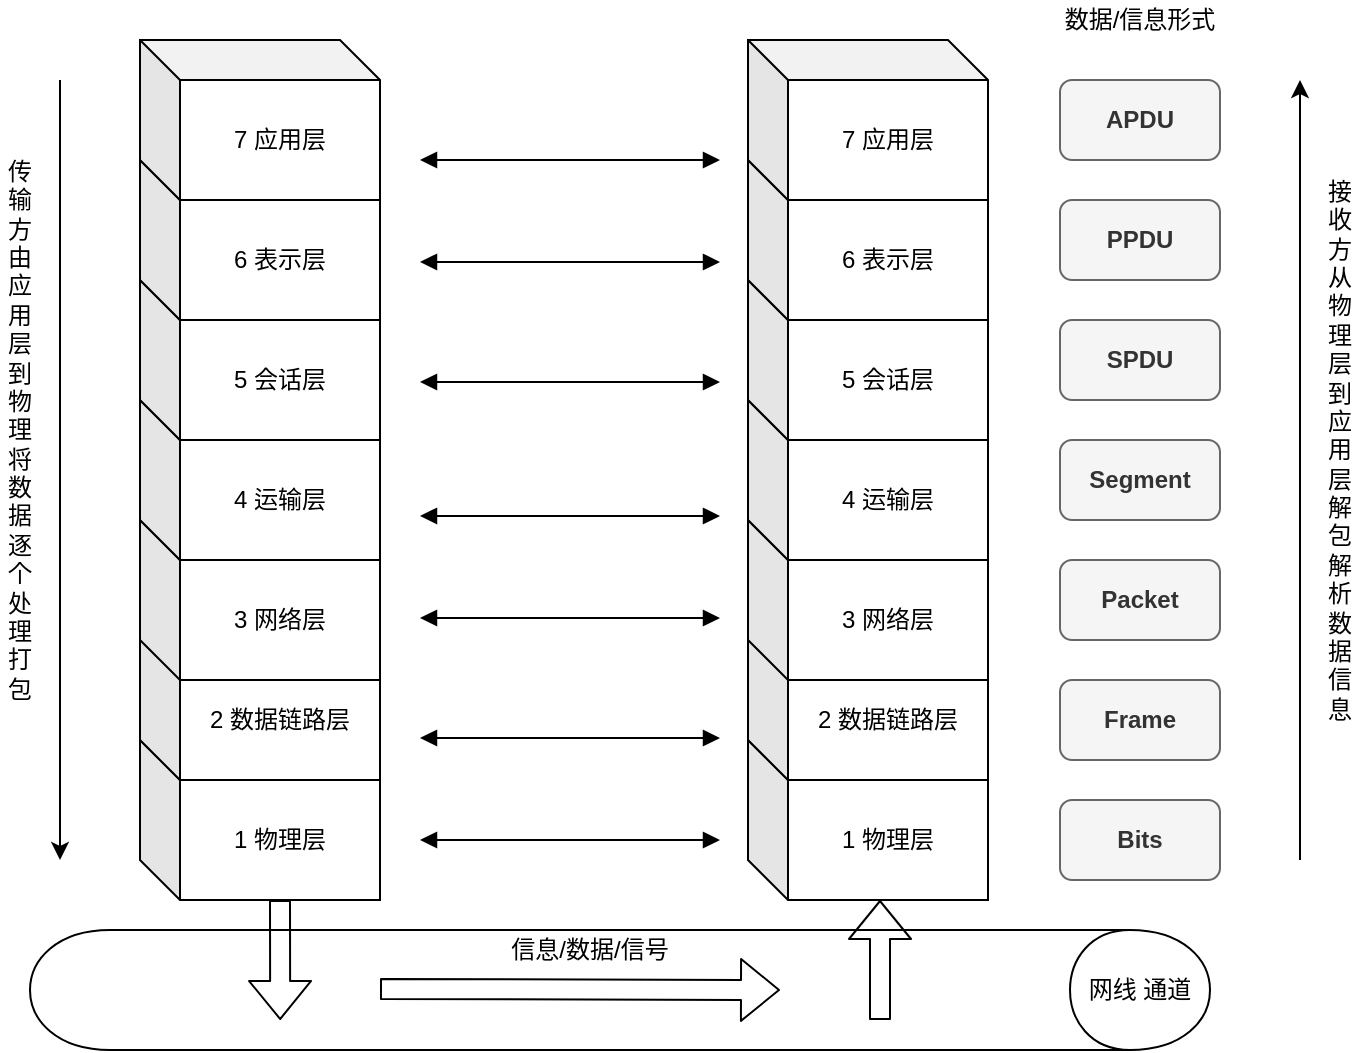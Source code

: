 <mxfile version="13.4.6" type="device"><diagram id="GYB5SN4cqnuw6trvn9m5" name="第 1 页"><mxGraphModel dx="1038" dy="580" grid="1" gridSize="10" guides="1" tooltips="1" connect="1" arrows="1" fold="1" page="1" pageScale="1" pageWidth="827" pageHeight="1169" math="0" shadow="0"><root><mxCell id="0"/><mxCell id="1" parent="0"/><mxCell id="Z5U3DM7yBqzXPsorsaoG-1" value="1 物理层" style="shape=cube;whiteSpace=wrap;html=1;boundedLbl=1;backgroundOutline=1;darkOpacity=0.05;darkOpacity2=0.1;" vertex="1" parent="1"><mxGeometry x="110" y="400" width="120" height="80" as="geometry"/></mxCell><mxCell id="Z5U3DM7yBqzXPsorsaoG-2" value="2 数据链路层" style="shape=cube;whiteSpace=wrap;html=1;boundedLbl=1;backgroundOutline=1;darkOpacity=0.05;darkOpacity2=0.1;" vertex="1" parent="1"><mxGeometry x="110" y="340" width="120" height="80" as="geometry"/></mxCell><mxCell id="Z5U3DM7yBqzXPsorsaoG-3" value="3 网络层" style="shape=cube;whiteSpace=wrap;html=1;boundedLbl=1;backgroundOutline=1;darkOpacity=0.05;darkOpacity2=0.1;" vertex="1" parent="1"><mxGeometry x="110" y="290" width="120" height="80" as="geometry"/></mxCell><mxCell id="Z5U3DM7yBqzXPsorsaoG-4" value="4 运输层" style="shape=cube;whiteSpace=wrap;html=1;boundedLbl=1;backgroundOutline=1;darkOpacity=0.05;darkOpacity2=0.1;" vertex="1" parent="1"><mxGeometry x="110" y="230" width="120" height="80" as="geometry"/></mxCell><mxCell id="Z5U3DM7yBqzXPsorsaoG-7" value="5 会话层" style="shape=cube;whiteSpace=wrap;html=1;boundedLbl=1;backgroundOutline=1;darkOpacity=0.05;darkOpacity2=0.1;" vertex="1" parent="1"><mxGeometry x="110" y="170" width="120" height="80" as="geometry"/></mxCell><mxCell id="Z5U3DM7yBqzXPsorsaoG-8" value="6 表示层" style="shape=cube;whiteSpace=wrap;html=1;boundedLbl=1;backgroundOutline=1;darkOpacity=0.05;darkOpacity2=0.1;" vertex="1" parent="1"><mxGeometry x="110" y="110" width="120" height="80" as="geometry"/></mxCell><mxCell id="Z5U3DM7yBqzXPsorsaoG-9" value="7 应用层" style="shape=cube;whiteSpace=wrap;html=1;boundedLbl=1;backgroundOutline=1;darkOpacity=0.05;darkOpacity2=0.1;" vertex="1" parent="1"><mxGeometry x="110" y="50" width="120" height="80" as="geometry"/></mxCell><mxCell id="Z5U3DM7yBqzXPsorsaoG-11" value="1 物理层" style="shape=cube;whiteSpace=wrap;html=1;boundedLbl=1;backgroundOutline=1;darkOpacity=0.05;darkOpacity2=0.1;" vertex="1" parent="1"><mxGeometry x="414" y="400" width="120" height="80" as="geometry"/></mxCell><mxCell id="Z5U3DM7yBqzXPsorsaoG-12" value="2 数据链路层" style="shape=cube;whiteSpace=wrap;html=1;boundedLbl=1;backgroundOutline=1;darkOpacity=0.05;darkOpacity2=0.1;" vertex="1" parent="1"><mxGeometry x="414" y="340" width="120" height="80" as="geometry"/></mxCell><mxCell id="Z5U3DM7yBqzXPsorsaoG-13" value="3 网络层" style="shape=cube;whiteSpace=wrap;html=1;boundedLbl=1;backgroundOutline=1;darkOpacity=0.05;darkOpacity2=0.1;" vertex="1" parent="1"><mxGeometry x="414" y="290" width="120" height="80" as="geometry"/></mxCell><mxCell id="Z5U3DM7yBqzXPsorsaoG-14" value="4 运输层" style="shape=cube;whiteSpace=wrap;html=1;boundedLbl=1;backgroundOutline=1;darkOpacity=0.05;darkOpacity2=0.1;" vertex="1" parent="1"><mxGeometry x="414" y="230" width="120" height="80" as="geometry"/></mxCell><mxCell id="Z5U3DM7yBqzXPsorsaoG-15" value="5 会话层" style="shape=cube;whiteSpace=wrap;html=1;boundedLbl=1;backgroundOutline=1;darkOpacity=0.05;darkOpacity2=0.1;" vertex="1" parent="1"><mxGeometry x="414" y="170" width="120" height="80" as="geometry"/></mxCell><mxCell id="Z5U3DM7yBqzXPsorsaoG-16" value="6 表示层" style="shape=cube;whiteSpace=wrap;html=1;boundedLbl=1;backgroundOutline=1;darkOpacity=0.05;darkOpacity2=0.1;" vertex="1" parent="1"><mxGeometry x="414" y="110" width="120" height="80" as="geometry"/></mxCell><mxCell id="Z5U3DM7yBqzXPsorsaoG-17" value="7 应用层" style="shape=cube;whiteSpace=wrap;html=1;boundedLbl=1;backgroundOutline=1;darkOpacity=0.05;darkOpacity2=0.1;" vertex="1" parent="1"><mxGeometry x="414" y="50" width="120" height="80" as="geometry"/></mxCell><mxCell id="Z5U3DM7yBqzXPsorsaoG-19" value="" style="shape=cylinder;whiteSpace=wrap;html=1;boundedLbl=1;backgroundOutline=1;rotation=90;" vertex="1" parent="1"><mxGeometry x="320" y="230" width="60" height="590" as="geometry"/></mxCell><mxCell id="Z5U3DM7yBqzXPsorsaoG-21" value="网线 通道" style="text;html=1;strokeColor=none;fillColor=none;align=center;verticalAlign=middle;whiteSpace=wrap;rounded=0;" vertex="1" parent="1"><mxGeometry x="570" y="515" width="80" height="20" as="geometry"/></mxCell><mxCell id="Z5U3DM7yBqzXPsorsaoG-22" value="" style="shape=flexArrow;endArrow=classic;html=1;entryX=0.75;entryY=0.788;entryDx=0;entryDy=0;entryPerimeter=0;exitX=0;exitY=0;exitDx=70;exitDy=80;exitPerimeter=0;" edge="1" parent="1" source="Z5U3DM7yBqzXPsorsaoG-1" target="Z5U3DM7yBqzXPsorsaoG-19"><mxGeometry width="50" height="50" relative="1" as="geometry"><mxPoint x="50" y="460" as="sourcePoint"/><mxPoint x="200" y="480" as="targetPoint"/></mxGeometry></mxCell><mxCell id="Z5U3DM7yBqzXPsorsaoG-23" value="" style="shape=flexArrow;endArrow=classic;html=1;" edge="1" parent="1"><mxGeometry width="50" height="50" relative="1" as="geometry"><mxPoint x="230" y="524.5" as="sourcePoint"/><mxPoint x="430" y="525" as="targetPoint"/></mxGeometry></mxCell><mxCell id="Z5U3DM7yBqzXPsorsaoG-24" value="信息/数据/信号" style="text;html=1;strokeColor=none;fillColor=none;align=center;verticalAlign=middle;whiteSpace=wrap;rounded=0;" vertex="1" parent="1"><mxGeometry x="280" y="495" width="110" height="20" as="geometry"/></mxCell><mxCell id="Z5U3DM7yBqzXPsorsaoG-25" value="" style="shape=flexArrow;endArrow=classic;html=1;" edge="1" parent="1"><mxGeometry width="50" height="50" relative="1" as="geometry"><mxPoint x="480" y="540" as="sourcePoint"/><mxPoint x="480" y="480" as="targetPoint"/></mxGeometry></mxCell><mxCell id="Z5U3DM7yBqzXPsorsaoG-26" value="" style="endArrow=block;startArrow=block;endFill=1;startFill=1;html=1;" edge="1" parent="1"><mxGeometry width="160" relative="1" as="geometry"><mxPoint x="250" y="450" as="sourcePoint"/><mxPoint x="400" y="450" as="targetPoint"/></mxGeometry></mxCell><mxCell id="Z5U3DM7yBqzXPsorsaoG-27" value="" style="endArrow=block;startArrow=block;endFill=1;startFill=1;html=1;" edge="1" parent="1"><mxGeometry width="160" relative="1" as="geometry"><mxPoint x="250" y="399" as="sourcePoint"/><mxPoint x="400" y="399" as="targetPoint"/></mxGeometry></mxCell><mxCell id="Z5U3DM7yBqzXPsorsaoG-28" value="" style="endArrow=block;startArrow=block;endFill=1;startFill=1;html=1;" edge="1" parent="1"><mxGeometry width="160" relative="1" as="geometry"><mxPoint x="250" y="288" as="sourcePoint"/><mxPoint x="400" y="288" as="targetPoint"/></mxGeometry></mxCell><mxCell id="Z5U3DM7yBqzXPsorsaoG-29" value="" style="endArrow=block;startArrow=block;endFill=1;startFill=1;html=1;" edge="1" parent="1"><mxGeometry width="160" relative="1" as="geometry"><mxPoint x="250" y="339" as="sourcePoint"/><mxPoint x="400" y="339" as="targetPoint"/></mxGeometry></mxCell><mxCell id="Z5U3DM7yBqzXPsorsaoG-30" value="" style="endArrow=block;startArrow=block;endFill=1;startFill=1;html=1;" edge="1" parent="1"><mxGeometry width="160" relative="1" as="geometry"><mxPoint x="250" y="110" as="sourcePoint"/><mxPoint x="400" y="110" as="targetPoint"/></mxGeometry></mxCell><mxCell id="Z5U3DM7yBqzXPsorsaoG-31" value="" style="endArrow=block;startArrow=block;endFill=1;startFill=1;html=1;" edge="1" parent="1"><mxGeometry width="160" relative="1" as="geometry"><mxPoint x="250" y="161" as="sourcePoint"/><mxPoint x="400" y="161" as="targetPoint"/></mxGeometry></mxCell><mxCell id="Z5U3DM7yBqzXPsorsaoG-32" value="" style="endArrow=block;startArrow=block;endFill=1;startFill=1;html=1;" edge="1" parent="1"><mxGeometry width="160" relative="1" as="geometry"><mxPoint x="250" y="221" as="sourcePoint"/><mxPoint x="400" y="221" as="targetPoint"/></mxGeometry></mxCell><mxCell id="Z5U3DM7yBqzXPsorsaoG-33" value="&lt;b&gt;APDU&lt;/b&gt;" style="rounded=1;whiteSpace=wrap;html=1;fillColor=#f5f5f5;strokeColor=#666666;fontColor=#333333;" vertex="1" parent="1"><mxGeometry x="570" y="70" width="80" height="40" as="geometry"/></mxCell><mxCell id="Z5U3DM7yBqzXPsorsaoG-34" value="&lt;b&gt;PPDU&lt;/b&gt;" style="rounded=1;whiteSpace=wrap;html=1;fillColor=#f5f5f5;strokeColor=#666666;fontColor=#333333;" vertex="1" parent="1"><mxGeometry x="570" y="130" width="80" height="40" as="geometry"/></mxCell><mxCell id="Z5U3DM7yBqzXPsorsaoG-35" value="&lt;b&gt;SPDU&lt;/b&gt;" style="rounded=1;whiteSpace=wrap;html=1;fillColor=#f5f5f5;strokeColor=#666666;fontColor=#333333;" vertex="1" parent="1"><mxGeometry x="570" y="190" width="80" height="40" as="geometry"/></mxCell><mxCell id="Z5U3DM7yBqzXPsorsaoG-36" value="&lt;b&gt;Segment&lt;/b&gt;" style="rounded=1;whiteSpace=wrap;html=1;fillColor=#f5f5f5;strokeColor=#666666;fontColor=#333333;" vertex="1" parent="1"><mxGeometry x="570" y="250" width="80" height="40" as="geometry"/></mxCell><mxCell id="Z5U3DM7yBqzXPsorsaoG-37" value="&lt;b&gt;Packet&lt;/b&gt;" style="rounded=1;whiteSpace=wrap;html=1;fillColor=#f5f5f5;strokeColor=#666666;fontColor=#333333;" vertex="1" parent="1"><mxGeometry x="570" y="310" width="80" height="40" as="geometry"/></mxCell><mxCell id="Z5U3DM7yBqzXPsorsaoG-38" value="&lt;b&gt;Frame&lt;/b&gt;" style="rounded=1;whiteSpace=wrap;html=1;fillColor=#f5f5f5;strokeColor=#666666;fontColor=#333333;" vertex="1" parent="1"><mxGeometry x="570" y="370" width="80" height="40" as="geometry"/></mxCell><mxCell id="Z5U3DM7yBqzXPsorsaoG-39" value="&lt;b&gt;Bits&lt;/b&gt;" style="rounded=1;whiteSpace=wrap;html=1;fillColor=#f5f5f5;strokeColor=#666666;fontColor=#333333;" vertex="1" parent="1"><mxGeometry x="570" y="430" width="80" height="40" as="geometry"/></mxCell><mxCell id="Z5U3DM7yBqzXPsorsaoG-40" value="数据/信息形式" style="text;html=1;strokeColor=none;fillColor=none;align=center;verticalAlign=middle;whiteSpace=wrap;rounded=0;" vertex="1" parent="1"><mxGeometry x="560" y="30" width="100" height="20" as="geometry"/></mxCell><mxCell id="Z5U3DM7yBqzXPsorsaoG-41" value="" style="endArrow=classic;html=1;" edge="1" parent="1"><mxGeometry width="50" height="50" relative="1" as="geometry"><mxPoint x="690" y="460" as="sourcePoint"/><mxPoint x="690" y="70" as="targetPoint"/></mxGeometry></mxCell><mxCell id="Z5U3DM7yBqzXPsorsaoG-42" value="" style="endArrow=classic;html=1;" edge="1" parent="1"><mxGeometry width="50" height="50" relative="1" as="geometry"><mxPoint x="70" y="70" as="sourcePoint"/><mxPoint x="70" y="460" as="targetPoint"/></mxGeometry></mxCell><mxCell id="Z5U3DM7yBqzXPsorsaoG-43" value="传输方由应用层到物理将数据逐个处理打包" style="text;html=1;strokeColor=none;fillColor=none;align=center;verticalAlign=middle;whiteSpace=wrap;rounded=0;" vertex="1" parent="1"><mxGeometry x="40" y="110" width="20" height="270" as="geometry"/></mxCell><mxCell id="Z5U3DM7yBqzXPsorsaoG-45" value="接收方从物理层到应用层解包解析数据信息" style="text;html=1;strokeColor=none;fillColor=none;align=center;verticalAlign=middle;whiteSpace=wrap;rounded=0;" vertex="1" parent="1"><mxGeometry x="700" y="120" width="20" height="270" as="geometry"/></mxCell></root></mxGraphModel></diagram></mxfile>